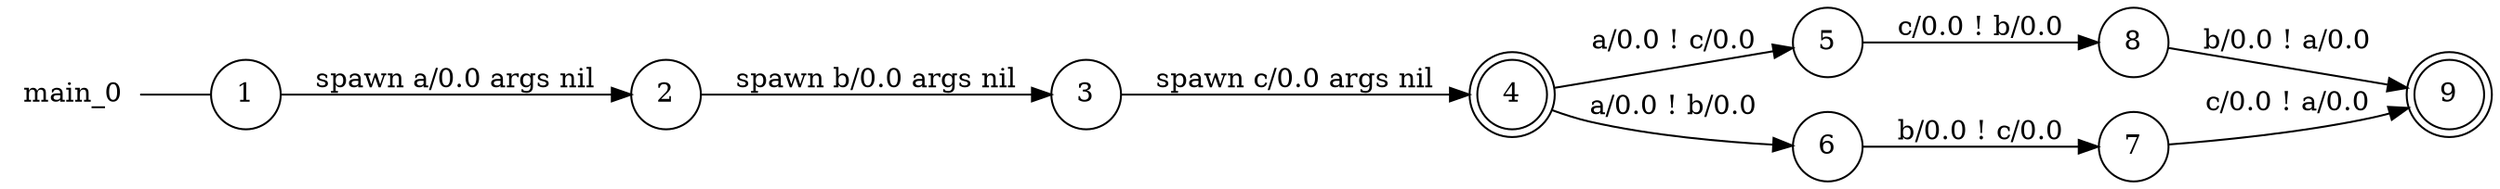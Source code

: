 digraph main_0 {
	rankdir="LR";
	n_0 [label="main_0", shape="plaintext"];
	n_1 [id="9", shape=circle, label="5"];
	n_2 [id="1", shape=circle, label="1"];
	n_0 -> n_2 [arrowhead=none];
	n_3 [id="7", shape=doublecircle, label="4"];
	n_4 [id="4", shape=circle, label="8"];
	n_5 [id="6", shape=circle, label="7"];
	n_6 [id="3", shape=circle, label="2"];
	n_7 [id="2", shape=doublecircle, label="9"];
	n_8 [id="10", shape=circle, label="3"];
	n_9 [id="5", shape=circle, label="6"];

	n_4 -> n_7 [id="[$e|9]", label="b/0.0 ! a/0.0"];
	n_9 -> n_5 [id="[$e|2]", label="b/0.0 ! c/0.0"];
	n_3 -> n_9 [id="[$e|0]", label="a/0.0 ! b/0.0"];
	n_6 -> n_8 [id="[$e|6]", label="spawn b/0.0 args nil"];
	n_1 -> n_4 [id="[$e|1]", label="c/0.0 ! b/0.0"];
	n_8 -> n_3 [id="[$e|3]", label="spawn c/0.0 args nil"];
	n_5 -> n_7 [id="[$e|4]", label="c/0.0 ! a/0.0"];
	n_2 -> n_6 [id="[$e|5]", label="spawn a/0.0 args nil"];
	n_3 -> n_1 [id="[$e|8]", label="a/0.0 ! c/0.0"];
}
